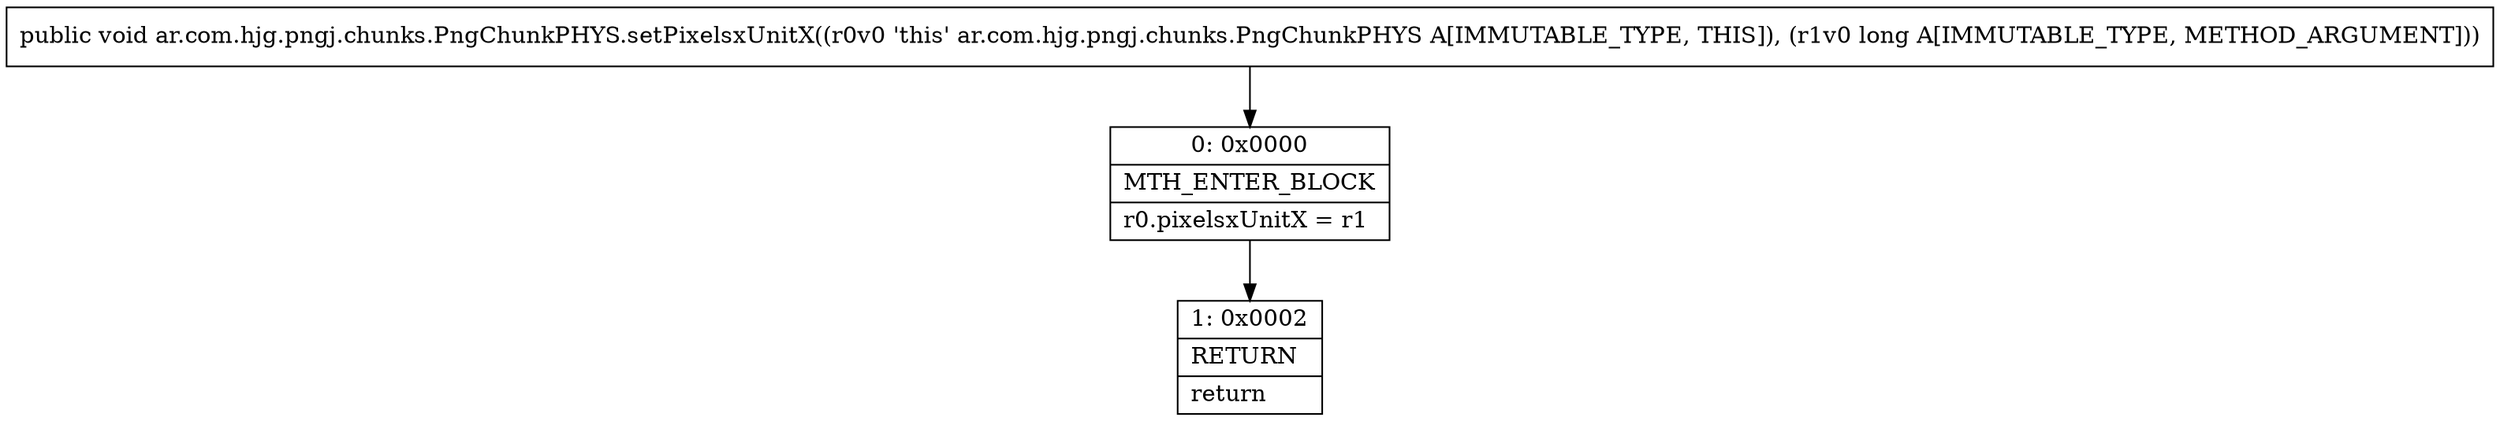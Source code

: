 digraph "CFG forar.com.hjg.pngj.chunks.PngChunkPHYS.setPixelsxUnitX(J)V" {
Node_0 [shape=record,label="{0\:\ 0x0000|MTH_ENTER_BLOCK\l|r0.pixelsxUnitX = r1\l}"];
Node_1 [shape=record,label="{1\:\ 0x0002|RETURN\l|return\l}"];
MethodNode[shape=record,label="{public void ar.com.hjg.pngj.chunks.PngChunkPHYS.setPixelsxUnitX((r0v0 'this' ar.com.hjg.pngj.chunks.PngChunkPHYS A[IMMUTABLE_TYPE, THIS]), (r1v0 long A[IMMUTABLE_TYPE, METHOD_ARGUMENT])) }"];
MethodNode -> Node_0;
Node_0 -> Node_1;
}

